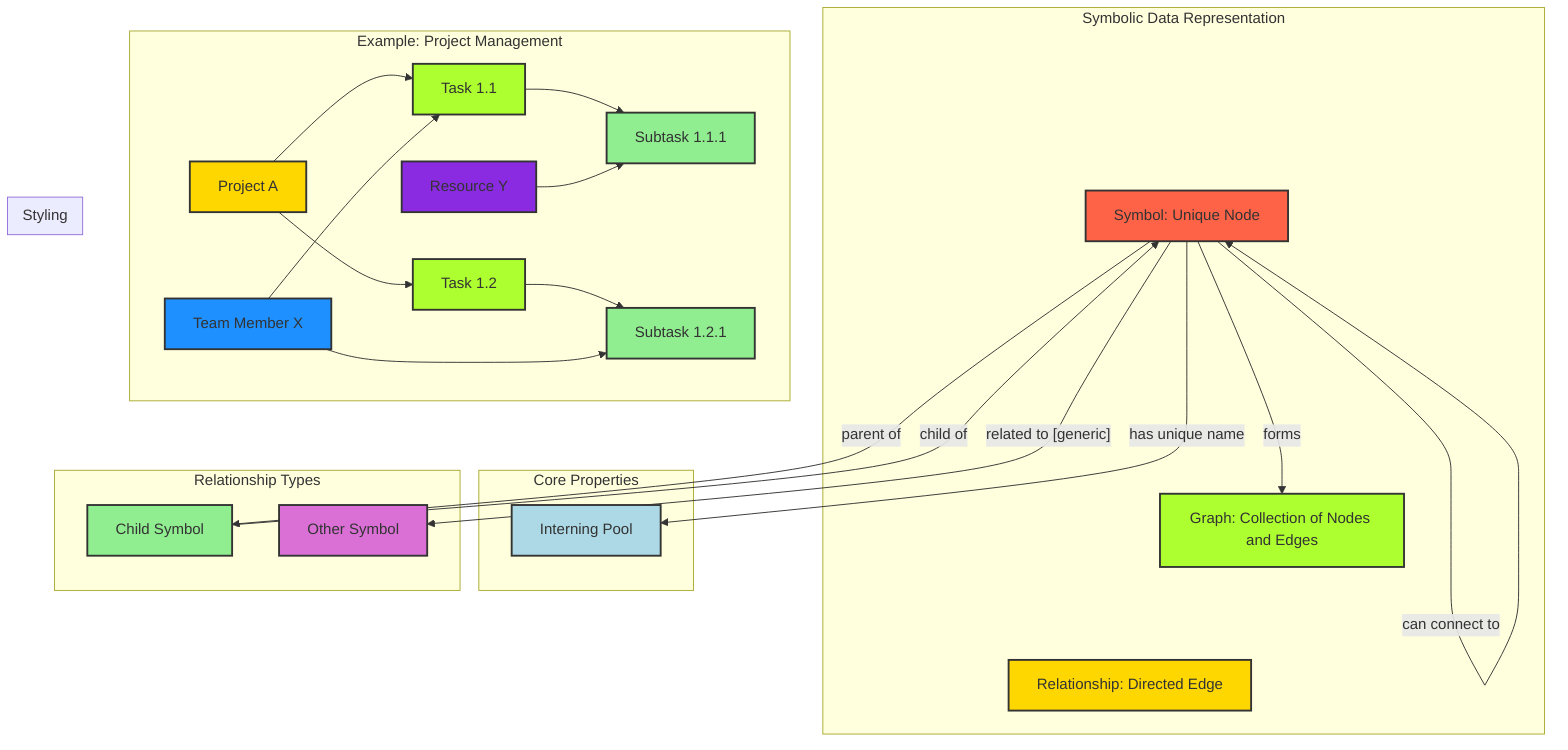 graph TD
    subgraph "Symbolic Data Representation"
        A[Symbol: Unique Node]
        B[Relationship: Directed Edge]
        C[Graph: Collection of Nodes and Edges]
    end

    subgraph "Core Properties"
        A -- "has unique name" --> D[Interning Pool]
        A -- "can connect to" --> A
        A -- "forms" --> C
    end

    subgraph "Relationship Types"
        A -- "parent of" --> E[Child Symbol]
        E -- "child of" --> A
        A -- "related to [generic]" --> F[Other Symbol]
    end

    subgraph "Example: Project Management"
        G[Project A] --> H[Task 1.1]
        G --> I[Task 1.2]
        H --> J[Subtask 1.1.1]
        I --> K[Subtask 1.2.1]
        L[Team Member X] --> H
        L --> K
        M[Resource Y] --> J

        style G fill:#FFD700,stroke:#333,stroke-width:2px;
        style H fill:#ADFF2F,stroke:#333,stroke-width:2px;
        style I fill:#ADFF2F,stroke:#333,stroke-width:2px;
        style J fill:#90EE90,stroke:#333,stroke-width:2px;
        style K fill:#90EE90,stroke:#333,stroke-width:2px;
        style L fill:#1E90FF,stroke:#333,stroke-width:2px;
        style M fill:#8A2BE2,stroke:#333,stroke-width:2px;
    end

    subgraph "Styling"
        style A fill:#FF6347,stroke:#333,stroke-width:2px;
        style B fill:#FFD700,stroke:#333,stroke-width:2px;
        style C fill:#ADFF2F,stroke:#333,stroke-width:2px;
        style D fill:#ADD8E6,stroke:#333,stroke-width:2px;
        style E fill:#90EE90,stroke:#333,stroke-width:2px;
        style F fill:#DA70D6,stroke:#333,stroke-width:2px;
    end